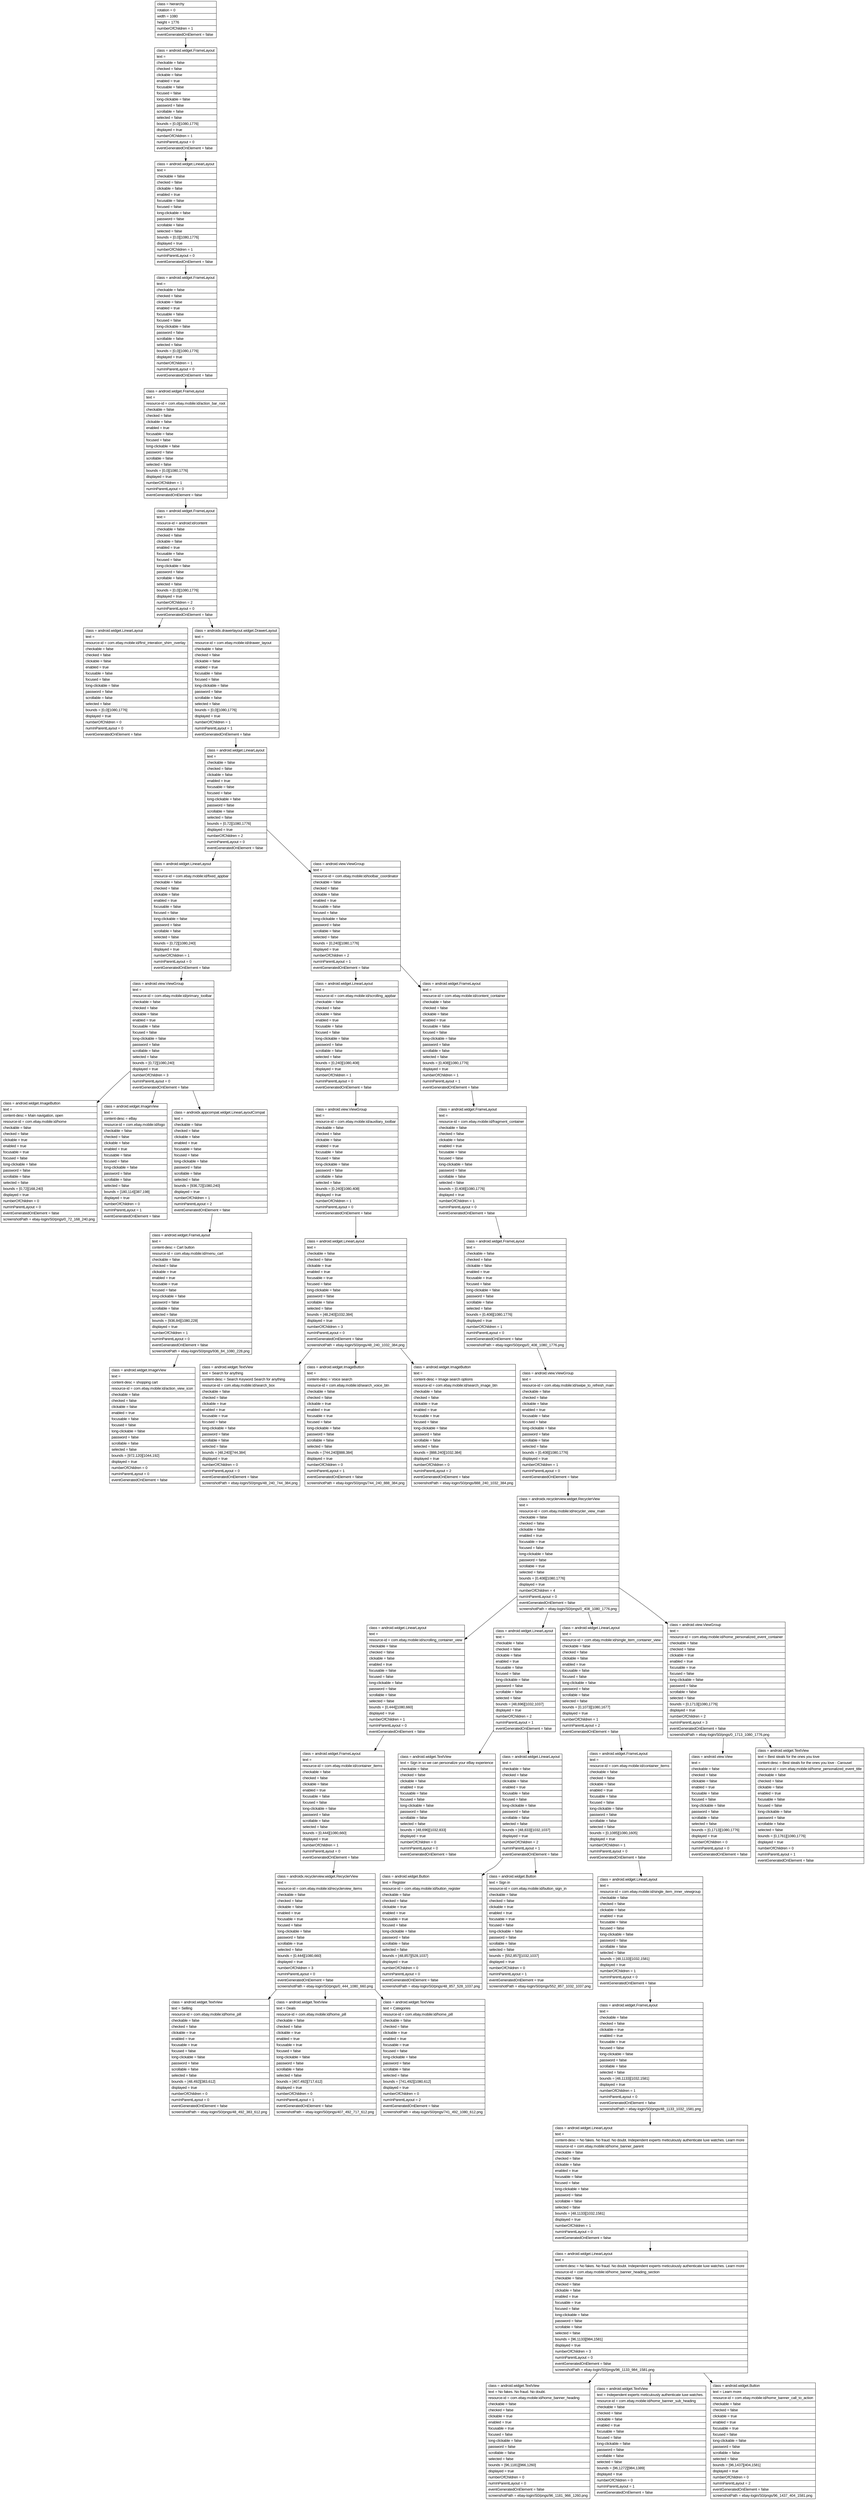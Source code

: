 digraph Layout {

	node [shape=record fontname=Arial];

	0	[label="{class = hierarchy\l|rotation = 0\l|width = 1080\l|height = 1776\l|numberOfChildren = 1\l|eventGeneratedOnElement = false \l}"]
	1	[label="{class = android.widget.FrameLayout\l|text = \l|checkable = false\l|checked = false\l|clickable = false\l|enabled = true\l|focusable = false\l|focused = false\l|long-clickable = false\l|password = false\l|scrollable = false\l|selected = false\l|bounds = [0,0][1080,1776]\l|displayed = true\l|numberOfChildren = 1\l|numInParentLayout = 0\l|eventGeneratedOnElement = false \l}"]
	2	[label="{class = android.widget.LinearLayout\l|text = \l|checkable = false\l|checked = false\l|clickable = false\l|enabled = true\l|focusable = false\l|focused = false\l|long-clickable = false\l|password = false\l|scrollable = false\l|selected = false\l|bounds = [0,0][1080,1776]\l|displayed = true\l|numberOfChildren = 1\l|numInParentLayout = 0\l|eventGeneratedOnElement = false \l}"]
	3	[label="{class = android.widget.FrameLayout\l|text = \l|checkable = false\l|checked = false\l|clickable = false\l|enabled = true\l|focusable = false\l|focused = false\l|long-clickable = false\l|password = false\l|scrollable = false\l|selected = false\l|bounds = [0,0][1080,1776]\l|displayed = true\l|numberOfChildren = 1\l|numInParentLayout = 0\l|eventGeneratedOnElement = false \l}"]
	4	[label="{class = android.widget.FrameLayout\l|text = \l|resource-id = com.ebay.mobile:id/action_bar_root\l|checkable = false\l|checked = false\l|clickable = false\l|enabled = true\l|focusable = false\l|focused = false\l|long-clickable = false\l|password = false\l|scrollable = false\l|selected = false\l|bounds = [0,0][1080,1776]\l|displayed = true\l|numberOfChildren = 1\l|numInParentLayout = 0\l|eventGeneratedOnElement = false \l}"]
	5	[label="{class = android.widget.FrameLayout\l|text = \l|resource-id = android:id/content\l|checkable = false\l|checked = false\l|clickable = false\l|enabled = true\l|focusable = false\l|focused = false\l|long-clickable = false\l|password = false\l|scrollable = false\l|selected = false\l|bounds = [0,0][1080,1776]\l|displayed = true\l|numberOfChildren = 2\l|numInParentLayout = 0\l|eventGeneratedOnElement = false \l}"]
	6	[label="{class = android.widget.LinearLayout\l|text = \l|resource-id = com.ebay.mobile:id/first_interation_shim_overlay\l|checkable = false\l|checked = false\l|clickable = false\l|enabled = true\l|focusable = false\l|focused = false\l|long-clickable = false\l|password = false\l|scrollable = false\l|selected = false\l|bounds = [0,0][1080,1776]\l|displayed = true\l|numberOfChildren = 0\l|numInParentLayout = 0\l|eventGeneratedOnElement = false \l}"]
	7	[label="{class = androidx.drawerlayout.widget.DrawerLayout\l|text = \l|resource-id = com.ebay.mobile:id/drawer_layout\l|checkable = false\l|checked = false\l|clickable = false\l|enabled = true\l|focusable = false\l|focused = false\l|long-clickable = false\l|password = false\l|scrollable = false\l|selected = false\l|bounds = [0,0][1080,1776]\l|displayed = true\l|numberOfChildren = 1\l|numInParentLayout = 1\l|eventGeneratedOnElement = false \l}"]
	8	[label="{class = android.widget.LinearLayout\l|text = \l|checkable = false\l|checked = false\l|clickable = false\l|enabled = true\l|focusable = false\l|focused = false\l|long-clickable = false\l|password = false\l|scrollable = false\l|selected = false\l|bounds = [0,72][1080,1776]\l|displayed = true\l|numberOfChildren = 2\l|numInParentLayout = 0\l|eventGeneratedOnElement = false \l}"]
	9	[label="{class = android.widget.LinearLayout\l|text = \l|resource-id = com.ebay.mobile:id/fixed_appbar\l|checkable = false\l|checked = false\l|clickable = false\l|enabled = true\l|focusable = false\l|focused = false\l|long-clickable = false\l|password = false\l|scrollable = false\l|selected = false\l|bounds = [0,72][1080,240]\l|displayed = true\l|numberOfChildren = 1\l|numInParentLayout = 0\l|eventGeneratedOnElement = false \l}"]
	10	[label="{class = android.view.ViewGroup\l|text = \l|resource-id = com.ebay.mobile:id/toolbar_coordinator\l|checkable = false\l|checked = false\l|clickable = false\l|enabled = true\l|focusable = false\l|focused = false\l|long-clickable = false\l|password = false\l|scrollable = false\l|selected = false\l|bounds = [0,240][1080,1776]\l|displayed = true\l|numberOfChildren = 2\l|numInParentLayout = 1\l|eventGeneratedOnElement = false \l}"]
	11	[label="{class = android.view.ViewGroup\l|text = \l|resource-id = com.ebay.mobile:id/primary_toolbar\l|checkable = false\l|checked = false\l|clickable = false\l|enabled = true\l|focusable = false\l|focused = false\l|long-clickable = false\l|password = false\l|scrollable = false\l|selected = false\l|bounds = [0,72][1080,240]\l|displayed = true\l|numberOfChildren = 3\l|numInParentLayout = 0\l|eventGeneratedOnElement = false \l}"]
	12	[label="{class = android.widget.LinearLayout\l|text = \l|resource-id = com.ebay.mobile:id/scrolling_appbar\l|checkable = false\l|checked = false\l|clickable = false\l|enabled = true\l|focusable = false\l|focused = false\l|long-clickable = false\l|password = false\l|scrollable = false\l|selected = false\l|bounds = [0,240][1080,408]\l|displayed = true\l|numberOfChildren = 1\l|numInParentLayout = 0\l|eventGeneratedOnElement = false \l}"]
	13	[label="{class = android.widget.FrameLayout\l|text = \l|resource-id = com.ebay.mobile:id/content_container\l|checkable = false\l|checked = false\l|clickable = false\l|enabled = true\l|focusable = false\l|focused = false\l|long-clickable = false\l|password = false\l|scrollable = false\l|selected = false\l|bounds = [0,408][1080,1776]\l|displayed = true\l|numberOfChildren = 1\l|numInParentLayout = 1\l|eventGeneratedOnElement = false \l}"]
	14	[label="{class = android.widget.ImageButton\l|text = \l|content-desc = Main navigation, open\l|resource-id = com.ebay.mobile:id/home\l|checkable = false\l|checked = false\l|clickable = true\l|enabled = true\l|focusable = true\l|focused = false\l|long-clickable = false\l|password = false\l|scrollable = false\l|selected = false\l|bounds = [0,72][168,240]\l|displayed = true\l|numberOfChildren = 0\l|numInParentLayout = 0\l|eventGeneratedOnElement = false \l|screenshotPath = ebay-login/S0/pngs/0_72_168_240.png\l}"]
	15	[label="{class = android.widget.ImageView\l|text = \l|content-desc = eBay\l|resource-id = com.ebay.mobile:id/logo\l|checkable = false\l|checked = false\l|clickable = false\l|enabled = true\l|focusable = false\l|focused = false\l|long-clickable = false\l|password = false\l|scrollable = false\l|selected = false\l|bounds = [180,114][387,198]\l|displayed = true\l|numberOfChildren = 0\l|numInParentLayout = 1\l|eventGeneratedOnElement = false \l}"]
	16	[label="{class = androidx.appcompat.widget.LinearLayoutCompat\l|text = \l|checkable = false\l|checked = false\l|clickable = false\l|enabled = true\l|focusable = false\l|focused = false\l|long-clickable = false\l|password = false\l|scrollable = false\l|selected = false\l|bounds = [936,72][1080,240]\l|displayed = true\l|numberOfChildren = 1\l|numInParentLayout = 2\l|eventGeneratedOnElement = false \l}"]
	17	[label="{class = android.view.ViewGroup\l|text = \l|resource-id = com.ebay.mobile:id/auxiliary_toolbar\l|checkable = false\l|checked = false\l|clickable = false\l|enabled = true\l|focusable = false\l|focused = false\l|long-clickable = false\l|password = false\l|scrollable = false\l|selected = false\l|bounds = [0,240][1080,408]\l|displayed = true\l|numberOfChildren = 1\l|numInParentLayout = 0\l|eventGeneratedOnElement = false \l}"]
	18	[label="{class = android.widget.FrameLayout\l|text = \l|resource-id = com.ebay.mobile:id/fragment_container\l|checkable = false\l|checked = false\l|clickable = false\l|enabled = true\l|focusable = false\l|focused = false\l|long-clickable = false\l|password = false\l|scrollable = false\l|selected = false\l|bounds = [0,408][1080,1776]\l|displayed = true\l|numberOfChildren = 1\l|numInParentLayout = 0\l|eventGeneratedOnElement = false \l}"]
	19	[label="{class = android.widget.FrameLayout\l|text = \l|content-desc = Cart button\l|resource-id = com.ebay.mobile:id/menu_cart\l|checkable = false\l|checked = false\l|clickable = true\l|enabled = true\l|focusable = true\l|focused = false\l|long-clickable = false\l|password = false\l|scrollable = false\l|selected = false\l|bounds = [936,84][1080,228]\l|displayed = true\l|numberOfChildren = 1\l|numInParentLayout = 0\l|eventGeneratedOnElement = false \l|screenshotPath = ebay-login/S0/pngs/936_84_1080_228.png\l}"]
	20	[label="{class = android.widget.LinearLayout\l|text = \l|checkable = false\l|checked = false\l|clickable = true\l|enabled = true\l|focusable = true\l|focused = false\l|long-clickable = false\l|password = false\l|scrollable = false\l|selected = false\l|bounds = [48,240][1032,384]\l|displayed = true\l|numberOfChildren = 3\l|numInParentLayout = 0\l|eventGeneratedOnElement = false \l|screenshotPath = ebay-login/S0/pngs/48_240_1032_384.png\l}"]
	21	[label="{class = android.widget.FrameLayout\l|text = \l|checkable = false\l|checked = false\l|clickable = false\l|enabled = true\l|focusable = true\l|focused = false\l|long-clickable = false\l|password = false\l|scrollable = false\l|selected = false\l|bounds = [0,408][1080,1776]\l|displayed = true\l|numberOfChildren = 1\l|numInParentLayout = 0\l|eventGeneratedOnElement = false \l|screenshotPath = ebay-login/S0/pngs/0_408_1080_1776.png\l}"]
	22	[label="{class = android.widget.ImageView\l|text = \l|content-desc = shopping cart\l|resource-id = com.ebay.mobile:id/action_view_icon\l|checkable = false\l|checked = false\l|clickable = false\l|enabled = true\l|focusable = false\l|focused = false\l|long-clickable = false\l|password = false\l|scrollable = false\l|selected = false\l|bounds = [972,120][1044,192]\l|displayed = true\l|numberOfChildren = 0\l|numInParentLayout = 0\l|eventGeneratedOnElement = false \l}"]
	23	[label="{class = android.widget.TextView\l|text = Search for anything\l|content-desc = Search Keyword Search for anything\l|resource-id = com.ebay.mobile:id/search_box\l|checkable = false\l|checked = false\l|clickable = true\l|enabled = true\l|focusable = true\l|focused = false\l|long-clickable = false\l|password = false\l|scrollable = false\l|selected = false\l|bounds = [48,240][744,384]\l|displayed = true\l|numberOfChildren = 0\l|numInParentLayout = 0\l|eventGeneratedOnElement = false \l|screenshotPath = ebay-login/S0/pngs/48_240_744_384.png\l}"]
	24	[label="{class = android.widget.ImageButton\l|text = \l|content-desc = Voice search\l|resource-id = com.ebay.mobile:id/search_voice_btn\l|checkable = false\l|checked = false\l|clickable = true\l|enabled = true\l|focusable = true\l|focused = false\l|long-clickable = false\l|password = false\l|scrollable = false\l|selected = false\l|bounds = [744,240][888,384]\l|displayed = true\l|numberOfChildren = 0\l|numInParentLayout = 1\l|eventGeneratedOnElement = false \l|screenshotPath = ebay-login/S0/pngs/744_240_888_384.png\l}"]
	25	[label="{class = android.widget.ImageButton\l|text = \l|content-desc = Image search options\l|resource-id = com.ebay.mobile:id/search_image_btn\l|checkable = false\l|checked = false\l|clickable = true\l|enabled = true\l|focusable = true\l|focused = false\l|long-clickable = false\l|password = false\l|scrollable = false\l|selected = false\l|bounds = [888,240][1032,384]\l|displayed = true\l|numberOfChildren = 0\l|numInParentLayout = 2\l|eventGeneratedOnElement = false \l|screenshotPath = ebay-login/S0/pngs/888_240_1032_384.png\l}"]
	26	[label="{class = android.view.ViewGroup\l|text = \l|resource-id = com.ebay.mobile:id/swipe_to_refresh_main\l|checkable = false\l|checked = false\l|clickable = false\l|enabled = true\l|focusable = false\l|focused = false\l|long-clickable = false\l|password = false\l|scrollable = false\l|selected = false\l|bounds = [0,408][1080,1776]\l|displayed = true\l|numberOfChildren = 1\l|numInParentLayout = 0\l|eventGeneratedOnElement = false \l}"]
	27	[label="{class = androidx.recyclerview.widget.RecyclerView\l|text = \l|resource-id = com.ebay.mobile:id/recycler_view_main\l|checkable = false\l|checked = false\l|clickable = false\l|enabled = true\l|focusable = true\l|focused = false\l|long-clickable = false\l|password = false\l|scrollable = true\l|selected = false\l|bounds = [0,408][1080,1776]\l|displayed = true\l|numberOfChildren = 4\l|numInParentLayout = 0\l|eventGeneratedOnElement = false \l|screenshotPath = ebay-login/S0/pngs/0_408_1080_1776.png\l}"]
	28	[label="{class = android.widget.LinearLayout\l|text = \l|resource-id = com.ebay.mobile:id/scrolling_container_view\l|checkable = false\l|checked = false\l|clickable = false\l|enabled = true\l|focusable = false\l|focused = false\l|long-clickable = false\l|password = false\l|scrollable = false\l|selected = false\l|bounds = [0,444][1080,660]\l|displayed = true\l|numberOfChildren = 1\l|numInParentLayout = 0\l|eventGeneratedOnElement = false \l}"]
	29	[label="{class = android.widget.LinearLayout\l|text = \l|checkable = false\l|checked = false\l|clickable = false\l|enabled = true\l|focusable = false\l|focused = false\l|long-clickable = false\l|password = false\l|scrollable = false\l|selected = false\l|bounds = [48,696][1032,1037]\l|displayed = true\l|numberOfChildren = 2\l|numInParentLayout = 1\l|eventGeneratedOnElement = false \l}"]
	30	[label="{class = android.widget.LinearLayout\l|text = \l|resource-id = com.ebay.mobile:id/single_item_container_view\l|checkable = false\l|checked = false\l|clickable = false\l|enabled = true\l|focusable = false\l|focused = false\l|long-clickable = false\l|password = false\l|scrollable = false\l|selected = false\l|bounds = [0,1073][1080,1677]\l|displayed = true\l|numberOfChildren = 1\l|numInParentLayout = 2\l|eventGeneratedOnElement = false \l}"]
	31	[label="{class = android.view.ViewGroup\l|text = \l|resource-id = com.ebay.mobile:id/home_personalized_event_container\l|checkable = false\l|checked = false\l|clickable = true\l|enabled = true\l|focusable = true\l|focused = false\l|long-clickable = false\l|password = false\l|scrollable = false\l|selected = false\l|bounds = [0,1713][1080,1776]\l|displayed = true\l|numberOfChildren = 2\l|numInParentLayout = 3\l|eventGeneratedOnElement = false \l|screenshotPath = ebay-login/S0/pngs/0_1713_1080_1776.png\l}"]
	32	[label="{class = android.widget.FrameLayout\l|text = \l|resource-id = com.ebay.mobile:id/container_items\l|checkable = false\l|checked = false\l|clickable = false\l|enabled = true\l|focusable = false\l|focused = false\l|long-clickable = false\l|password = false\l|scrollable = false\l|selected = false\l|bounds = [0,444][1080,660]\l|displayed = true\l|numberOfChildren = 1\l|numInParentLayout = 0\l|eventGeneratedOnElement = false \l}"]
	33	[label="{class = android.widget.TextView\l|text = Sign in so we can personalize your eBay experience\l|checkable = false\l|checked = false\l|clickable = false\l|enabled = true\l|focusable = false\l|focused = false\l|long-clickable = false\l|password = false\l|scrollable = false\l|selected = false\l|bounds = [48,696][1032,833]\l|displayed = true\l|numberOfChildren = 0\l|numInParentLayout = 0\l|eventGeneratedOnElement = false \l}"]
	34	[label="{class = android.widget.LinearLayout\l|text = \l|checkable = false\l|checked = false\l|clickable = false\l|enabled = true\l|focusable = false\l|focused = false\l|long-clickable = false\l|password = false\l|scrollable = false\l|selected = false\l|bounds = [48,833][1032,1037]\l|displayed = true\l|numberOfChildren = 2\l|numInParentLayout = 1\l|eventGeneratedOnElement = false \l}"]
	35	[label="{class = android.widget.FrameLayout\l|text = \l|resource-id = com.ebay.mobile:id/container_items\l|checkable = false\l|checked = false\l|clickable = false\l|enabled = true\l|focusable = false\l|focused = false\l|long-clickable = false\l|password = false\l|scrollable = false\l|selected = false\l|bounds = [0,1085][1080,1605]\l|displayed = true\l|numberOfChildren = 1\l|numInParentLayout = 0\l|eventGeneratedOnElement = false \l}"]
	36	[label="{class = android.view.View\l|text = \l|checkable = false\l|checked = false\l|clickable = false\l|enabled = true\l|focusable = false\l|focused = false\l|long-clickable = false\l|password = false\l|scrollable = false\l|selected = false\l|bounds = [0,1713][1080,1776]\l|displayed = true\l|numberOfChildren = 0\l|numInParentLayout = 0\l|eventGeneratedOnElement = false \l}"]
	37	[label="{class = android.widget.TextView\l|text = Best steals for the ones you love\l|content-desc = Best steals for the ones you love - Carousel\l|resource-id = com.ebay.mobile:id/home_personalized_event_title\l|checkable = false\l|checked = false\l|clickable = false\l|enabled = true\l|focusable = false\l|focused = false\l|long-clickable = false\l|password = false\l|scrollable = false\l|selected = false\l|bounds = [0,1761][1080,1776]\l|displayed = true\l|numberOfChildren = 0\l|numInParentLayout = 1\l|eventGeneratedOnElement = false \l}"]
	38	[label="{class = androidx.recyclerview.widget.RecyclerView\l|text = \l|resource-id = com.ebay.mobile:id/recyclerview_items\l|checkable = false\l|checked = false\l|clickable = false\l|enabled = true\l|focusable = true\l|focused = false\l|long-clickable = false\l|password = false\l|scrollable = true\l|selected = false\l|bounds = [0,444][1080,660]\l|displayed = true\l|numberOfChildren = 3\l|numInParentLayout = 0\l|eventGeneratedOnElement = false \l|screenshotPath = ebay-login/S0/pngs/0_444_1080_660.png\l}"]
	39	[label="{class = android.widget.Button\l|text = Register\l|resource-id = com.ebay.mobile:id/button_register\l|checkable = false\l|checked = false\l|clickable = true\l|enabled = true\l|focusable = true\l|focused = false\l|long-clickable = false\l|password = false\l|scrollable = false\l|selected = false\l|bounds = [48,857][528,1037]\l|displayed = true\l|numberOfChildren = 0\l|numInParentLayout = 0\l|eventGeneratedOnElement = false \l|screenshotPath = ebay-login/S0/pngs/48_857_528_1037.png\l}"]
	40	[label="{class = android.widget.Button\l|text = Sign in\l|resource-id = com.ebay.mobile:id/button_sign_in\l|checkable = false\l|checked = false\l|clickable = true\l|enabled = true\l|focusable = true\l|focused = false\l|long-clickable = false\l|password = false\l|scrollable = false\l|selected = false\l|bounds = [552,857][1032,1037]\l|displayed = true\l|numberOfChildren = 0\l|numInParentLayout = 1\l|eventGeneratedOnElement = true \l|screenshotPath = ebay-login/S0/pngs/552_857_1032_1037.png\l}"]
	41	[label="{class = android.widget.LinearLayout\l|text = \l|resource-id = com.ebay.mobile:id/single_item_inner_viewgroup\l|checkable = false\l|checked = false\l|clickable = false\l|enabled = true\l|focusable = false\l|focused = false\l|long-clickable = false\l|password = false\l|scrollable = false\l|selected = false\l|bounds = [48,1133][1032,1581]\l|displayed = true\l|numberOfChildren = 1\l|numInParentLayout = 0\l|eventGeneratedOnElement = false \l}"]
	42	[label="{class = android.widget.TextView\l|text = Selling\l|resource-id = com.ebay.mobile:id/home_pill\l|checkable = false\l|checked = false\l|clickable = true\l|enabled = true\l|focusable = true\l|focused = false\l|long-clickable = false\l|password = false\l|scrollable = false\l|selected = false\l|bounds = [48,492][383,612]\l|displayed = true\l|numberOfChildren = 0\l|numInParentLayout = 0\l|eventGeneratedOnElement = false \l|screenshotPath = ebay-login/S0/pngs/48_492_383_612.png\l}"]
	43	[label="{class = android.widget.TextView\l|text = Deals\l|resource-id = com.ebay.mobile:id/home_pill\l|checkable = false\l|checked = false\l|clickable = true\l|enabled = true\l|focusable = true\l|focused = false\l|long-clickable = false\l|password = false\l|scrollable = false\l|selected = false\l|bounds = [407,492][717,612]\l|displayed = true\l|numberOfChildren = 0\l|numInParentLayout = 1\l|eventGeneratedOnElement = false \l|screenshotPath = ebay-login/S0/pngs/407_492_717_612.png\l}"]
	44	[label="{class = android.widget.TextView\l|text = Categories\l|resource-id = com.ebay.mobile:id/home_pill\l|checkable = false\l|checked = false\l|clickable = true\l|enabled = true\l|focusable = true\l|focused = false\l|long-clickable = false\l|password = false\l|scrollable = false\l|selected = false\l|bounds = [741,492][1080,612]\l|displayed = true\l|numberOfChildren = 0\l|numInParentLayout = 2\l|eventGeneratedOnElement = false \l|screenshotPath = ebay-login/S0/pngs/741_492_1080_612.png\l}"]
	45	[label="{class = android.widget.FrameLayout\l|text = \l|checkable = false\l|checked = false\l|clickable = true\l|enabled = true\l|focusable = true\l|focused = false\l|long-clickable = false\l|password = false\l|scrollable = false\l|selected = false\l|bounds = [48,1133][1032,1581]\l|displayed = true\l|numberOfChildren = 1\l|numInParentLayout = 0\l|eventGeneratedOnElement = false \l|screenshotPath = ebay-login/S0/pngs/48_1133_1032_1581.png\l}"]
	46	[label="{class = android.widget.LinearLayout\l|text = \l|content-desc = No fakes. No fraud. No doubt. Independent experts meticulously authenticate luxe watches. Learn more \l|resource-id = com.ebay.mobile:id/home_banner_parent\l|checkable = false\l|checked = false\l|clickable = false\l|enabled = true\l|focusable = false\l|focused = false\l|long-clickable = false\l|password = false\l|scrollable = false\l|selected = false\l|bounds = [48,1133][1032,1581]\l|displayed = true\l|numberOfChildren = 1\l|numInParentLayout = 0\l|eventGeneratedOnElement = false \l}"]
	47	[label="{class = android.widget.LinearLayout\l|text = \l|content-desc = No fakes. No fraud. No doubt. Independent experts meticulously authenticate luxe watches. Learn more \l|resource-id = com.ebay.mobile:id/home_banner_heading_section\l|checkable = false\l|checked = false\l|clickable = false\l|enabled = true\l|focusable = true\l|focused = false\l|long-clickable = false\l|password = false\l|scrollable = false\l|selected = false\l|bounds = [96,1133][984,1581]\l|displayed = true\l|numberOfChildren = 3\l|numInParentLayout = 0\l|eventGeneratedOnElement = false \l|screenshotPath = ebay-login/S0/pngs/96_1133_984_1581.png\l}"]
	48	[label="{class = android.widget.TextView\l|text = No fakes. No fraud. No doubt.\l|resource-id = com.ebay.mobile:id/home_banner_heading\l|checkable = false\l|checked = false\l|clickable = true\l|enabled = true\l|focusable = true\l|focused = false\l|long-clickable = false\l|password = false\l|scrollable = false\l|selected = false\l|bounds = [96,1181][966,1260]\l|displayed = true\l|numberOfChildren = 0\l|numInParentLayout = 0\l|eventGeneratedOnElement = false \l|screenshotPath = ebay-login/S0/pngs/96_1181_966_1260.png\l}"]
	49	[label="{class = android.widget.TextView\l|text = Independent experts meticulously authenticate luxe watches.\l|resource-id = com.ebay.mobile:id/home_banner_sub_heading\l|checkable = false\l|checked = false\l|clickable = false\l|enabled = true\l|focusable = false\l|focused = false\l|long-clickable = false\l|password = false\l|scrollable = false\l|selected = false\l|bounds = [96,1272][984,1389]\l|displayed = true\l|numberOfChildren = 0\l|numInParentLayout = 1\l|eventGeneratedOnElement = false \l}"]
	50	[label="{class = android.widget.Button\l|text = Learn more\l|resource-id = com.ebay.mobile:id/home_banner_call_to_action\l|checkable = false\l|checked = false\l|clickable = true\l|enabled = true\l|focusable = true\l|focused = false\l|long-clickable = false\l|password = false\l|scrollable = false\l|selected = false\l|bounds = [96,1437][404,1581]\l|displayed = true\l|numberOfChildren = 0\l|numInParentLayout = 2\l|eventGeneratedOnElement = false \l|screenshotPath = ebay-login/S0/pngs/96_1437_404_1581.png\l}"]


	0 -> 1
	1 -> 2
	2 -> 3
	3 -> 4
	4 -> 5
	5 -> 6
	5 -> 7
	7 -> 8
	8 -> 9
	8 -> 10
	9 -> 11
	10 -> 12
	10 -> 13
	11 -> 14
	11 -> 15
	11 -> 16
	12 -> 17
	13 -> 18
	16 -> 19
	17 -> 20
	18 -> 21
	19 -> 22
	20 -> 23
	20 -> 24
	20 -> 25
	21 -> 26
	26 -> 27
	27 -> 28
	27 -> 29
	27 -> 30
	27 -> 31
	28 -> 32
	29 -> 33
	29 -> 34
	30 -> 35
	31 -> 36
	31 -> 37
	32 -> 38
	34 -> 39
	34 -> 40
	35 -> 41
	38 -> 42
	38 -> 43
	38 -> 44
	41 -> 45
	45 -> 46
	46 -> 47
	47 -> 48
	47 -> 49
	47 -> 50


}